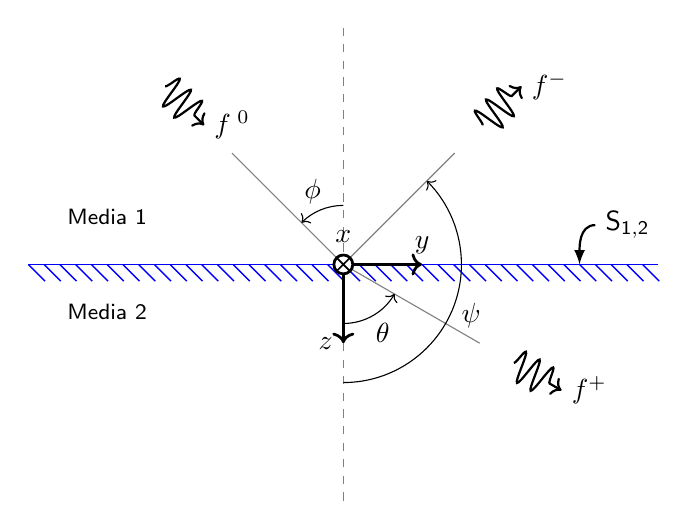 % Oblique Incidence with using basics instructions
% Author: Edgar Fuentes (Club de LaTeX UC member)
%
\begin{tikzpicture}[
    media/.style={font={\footnotesize\sffamily}},
    wave/.style={
        decorate,decoration={snake,post length=1.4mm,amplitude=2mm,
        segment length=2mm},thick},
    interface/.style={
        % The border decoration is a path replacing decorator. 
        % For the interface style we want to draw the original path.
        % The postaction option is therefore used to ensure that the
        % border decoration is drawn *after* the original path.
        postaction={draw,decorate,decoration={border,angle=-45,
                    amplitude=0.3cm,segment length=2mm}}},
    ]
    % Round rectangle
    \fill[white] (-4,-3) rectangle (4,0);
    % Interface
    \draw[blue,line width=.5pt,interface](-4,0)--(4,0);
    % Vertical dashed line
    \draw[dashed,gray](0,-3)--(0,3);
    % Coordinates system
    \draw(0,0.15)node[above]{$x$};
    \draw[<->,line width=1pt] (1,0) node[above]{$y$}-|(0,-1) node[left]{$z$};
    % Incidence
    \draw[->,wave]
         (135:3.2cm)--(135:2.5cm)node[right]{\(f^{\;0}\)};
    \draw[gray](0:0cm)--(135:2cm);
    \path (0,0)++(113:1cm)node{$\phi$};
    \draw[->](0,0.75)arc(90:135:.75cm);
    % Transmission
    \draw[->,wave]
         (-30:2.5cm)--(-30:3.2cm)node[right]{$f^+$};
    \draw[gray](0:0cm)--(-30:2cm);
    \path (0,0)++(-60:1cm)node{$\theta$};
    \draw[->] (0,-0.75) arc (-90:-30:.75cm);
    % Reflection
    \draw[->,wave]
         (45:2.5cm)--(45:3.2cm)node[right]{$f^-$};
    \path (0,0)++(-22:1.75cm) node{$\psi$};
    \draw[gray](0:0cm)--(45:2cm);
    \draw[->] (0,-1.5)arc(-90:45:1.5cm);
    % Media names
    \path[media] (-3,.6)  node {Media 1}
                 (-3,-.6) node {Media 2};

    % $x$ axis
    \filldraw[fill=white,line width=1pt](0,0)circle(.12cm);
    \draw[line width=.6pt] (0,0)
                          +(-135:.12cm) -- +(45:.12cm)
                          +(-45:.12cm) -- +(135:.12cm);
    % Interface pointer
    \draw[-latex,thick](3.2,0.5)node[right]{$\mathsf{S_{1,2}}$}
         to[out=180,in=90] (3,0);
    % To-paths are really useful for drawing curved lines. The above
    % to path is equal to:
    %
    % \draw[-latex,thick](3.2,0.5)node[right]{$\mathsf{S_{1,2}}$}
    %      ..controls +(180:.2cm) and +(up:0.25cm) .. (3,0);
    % Internally the to path is translated to a similar bezier curve,
    % but the to path syntax hides the complexity from the user. 
\end{tikzpicture}
